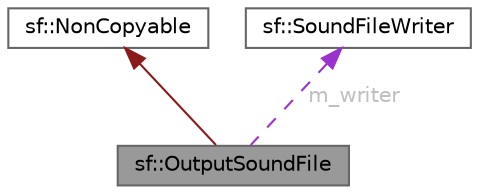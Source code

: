 digraph "sf::OutputSoundFile"
{
 // INTERACTIVE_SVG=YES
 // LATEX_PDF_SIZE
  bgcolor="transparent";
  edge [fontname=Helvetica,fontsize=10,labelfontname=Helvetica,labelfontsize=10];
  node [fontname=Helvetica,fontsize=10,shape=box,height=0.2,width=0.4];
  Node1 [id="Node000001",label="sf::OutputSoundFile",height=0.2,width=0.4,color="gray40", fillcolor="grey60", style="filled", fontcolor="black",tooltip="Provide write access to sound files."];
  Node2 -> Node1 [id="edge1_Node000001_Node000002",dir="back",color="firebrick4",style="solid",tooltip=" "];
  Node2 [id="Node000002",label="sf::NonCopyable",height=0.2,width=0.4,color="gray40", fillcolor="white", style="filled",URL="$a01897.html",tooltip="Utility class that makes any derived class non-copyable."];
  Node3 -> Node1 [id="edge2_Node000001_Node000003",dir="back",color="darkorchid3",style="dashed",tooltip=" ",label=" m_writer",fontcolor="grey" ];
  Node3 [id="Node000003",label="sf::SoundFileWriter",height=0.2,width=0.4,color="gray40", fillcolor="white", style="filled",URL="$a01657.html",tooltip="Abstract base class for sound file encoding."];
}
